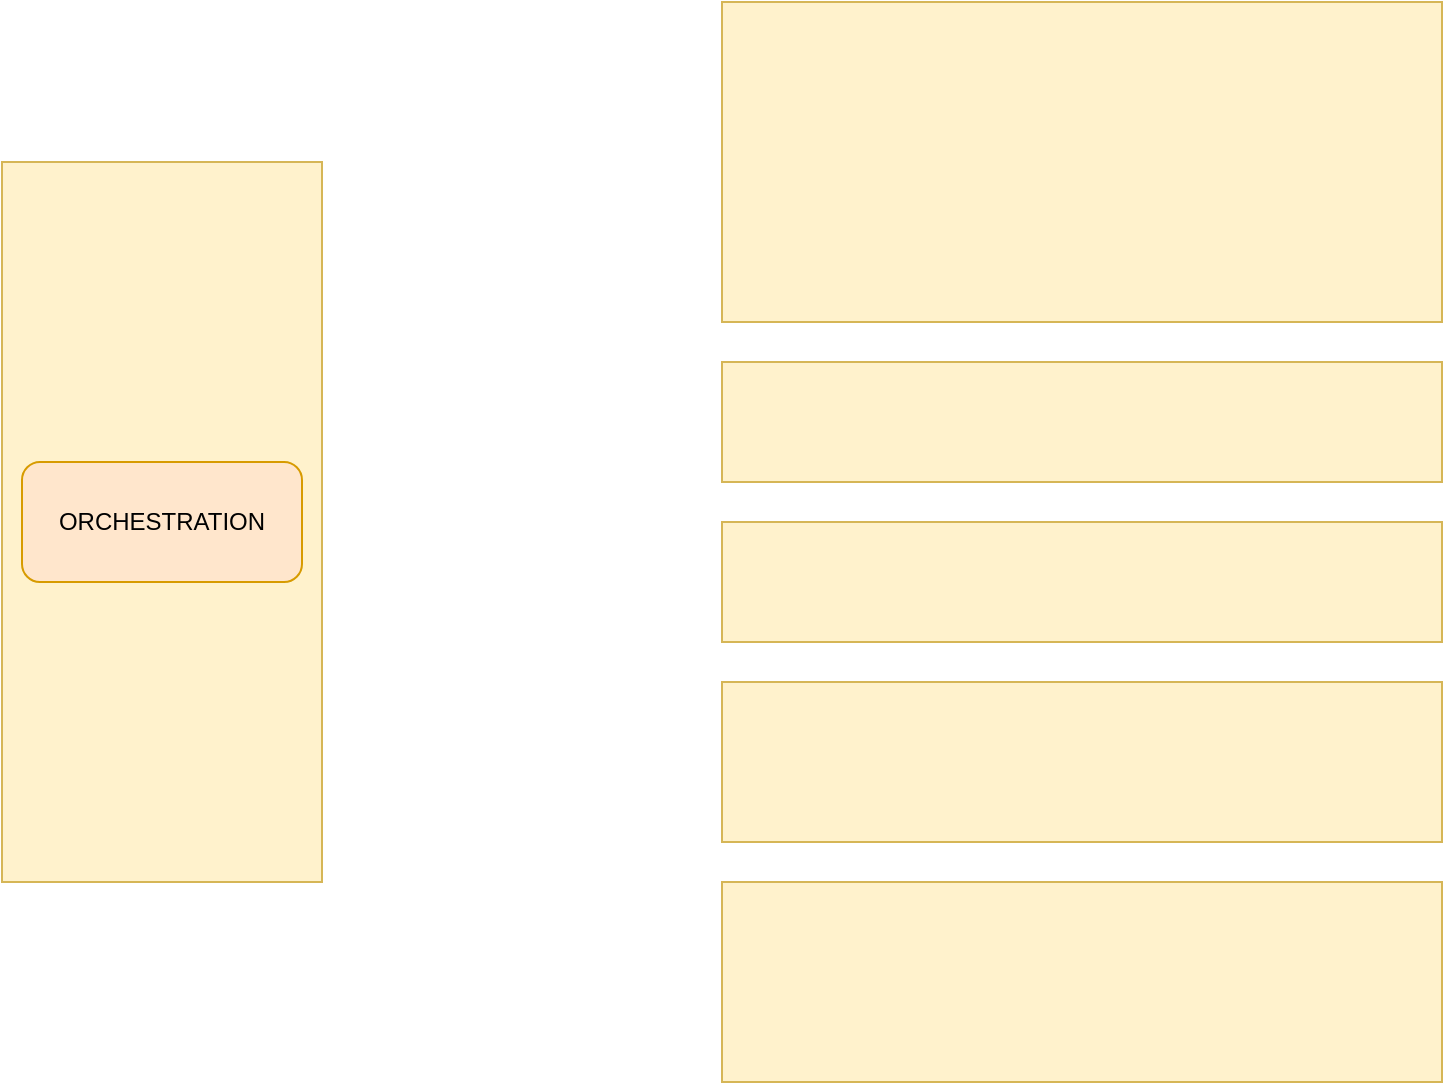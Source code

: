 <mxfile version="26.0.7">
  <diagram name="Page-1" id="tAgHrD6HsXBYe95_g13Z">
    <mxGraphModel dx="825" dy="503" grid="1" gridSize="10" guides="1" tooltips="1" connect="1" arrows="1" fold="1" page="1" pageScale="1" pageWidth="850" pageHeight="1100" math="0" shadow="0">
      <root>
        <mxCell id="0" />
        <mxCell id="1" parent="0" />
        <mxCell id="s4VARBLMS32h8Yk_afyo-1" value="" style="rounded=0;whiteSpace=wrap;html=1;fillColor=#fff2cc;strokeColor=#d6b656;" vertex="1" parent="1">
          <mxGeometry x="120" y="100" width="160" height="360" as="geometry" />
        </mxCell>
        <mxCell id="s4VARBLMS32h8Yk_afyo-2" value="ORCHESTRATION" style="rounded=1;whiteSpace=wrap;html=1;fillColor=#ffe6cc;strokeColor=#d79b00;" vertex="1" parent="1">
          <mxGeometry x="130" y="250" width="140" height="60" as="geometry" />
        </mxCell>
        <mxCell id="s4VARBLMS32h8Yk_afyo-3" value="" style="rounded=0;whiteSpace=wrap;html=1;fillColor=#fff2cc;strokeColor=#d6b656;" vertex="1" parent="1">
          <mxGeometry x="480" y="20" width="360" height="160" as="geometry" />
        </mxCell>
        <mxCell id="s4VARBLMS32h8Yk_afyo-4" value="" style="rounded=0;whiteSpace=wrap;html=1;fillColor=#fff2cc;strokeColor=#d6b656;" vertex="1" parent="1">
          <mxGeometry x="480" y="200" width="360" height="60" as="geometry" />
        </mxCell>
        <mxCell id="s4VARBLMS32h8Yk_afyo-5" value="" style="rounded=0;whiteSpace=wrap;html=1;fillColor=#fff2cc;strokeColor=#d6b656;" vertex="1" parent="1">
          <mxGeometry x="480" y="280" width="360" height="60" as="geometry" />
        </mxCell>
        <mxCell id="s4VARBLMS32h8Yk_afyo-6" value="" style="rounded=0;whiteSpace=wrap;html=1;fillColor=#fff2cc;strokeColor=#d6b656;" vertex="1" parent="1">
          <mxGeometry x="480" y="360" width="360" height="80" as="geometry" />
        </mxCell>
        <mxCell id="s4VARBLMS32h8Yk_afyo-7" value="" style="rounded=0;whiteSpace=wrap;html=1;fillColor=#fff2cc;strokeColor=#d6b656;" vertex="1" parent="1">
          <mxGeometry x="480" y="460" width="360" height="100" as="geometry" />
        </mxCell>
      </root>
    </mxGraphModel>
  </diagram>
</mxfile>
